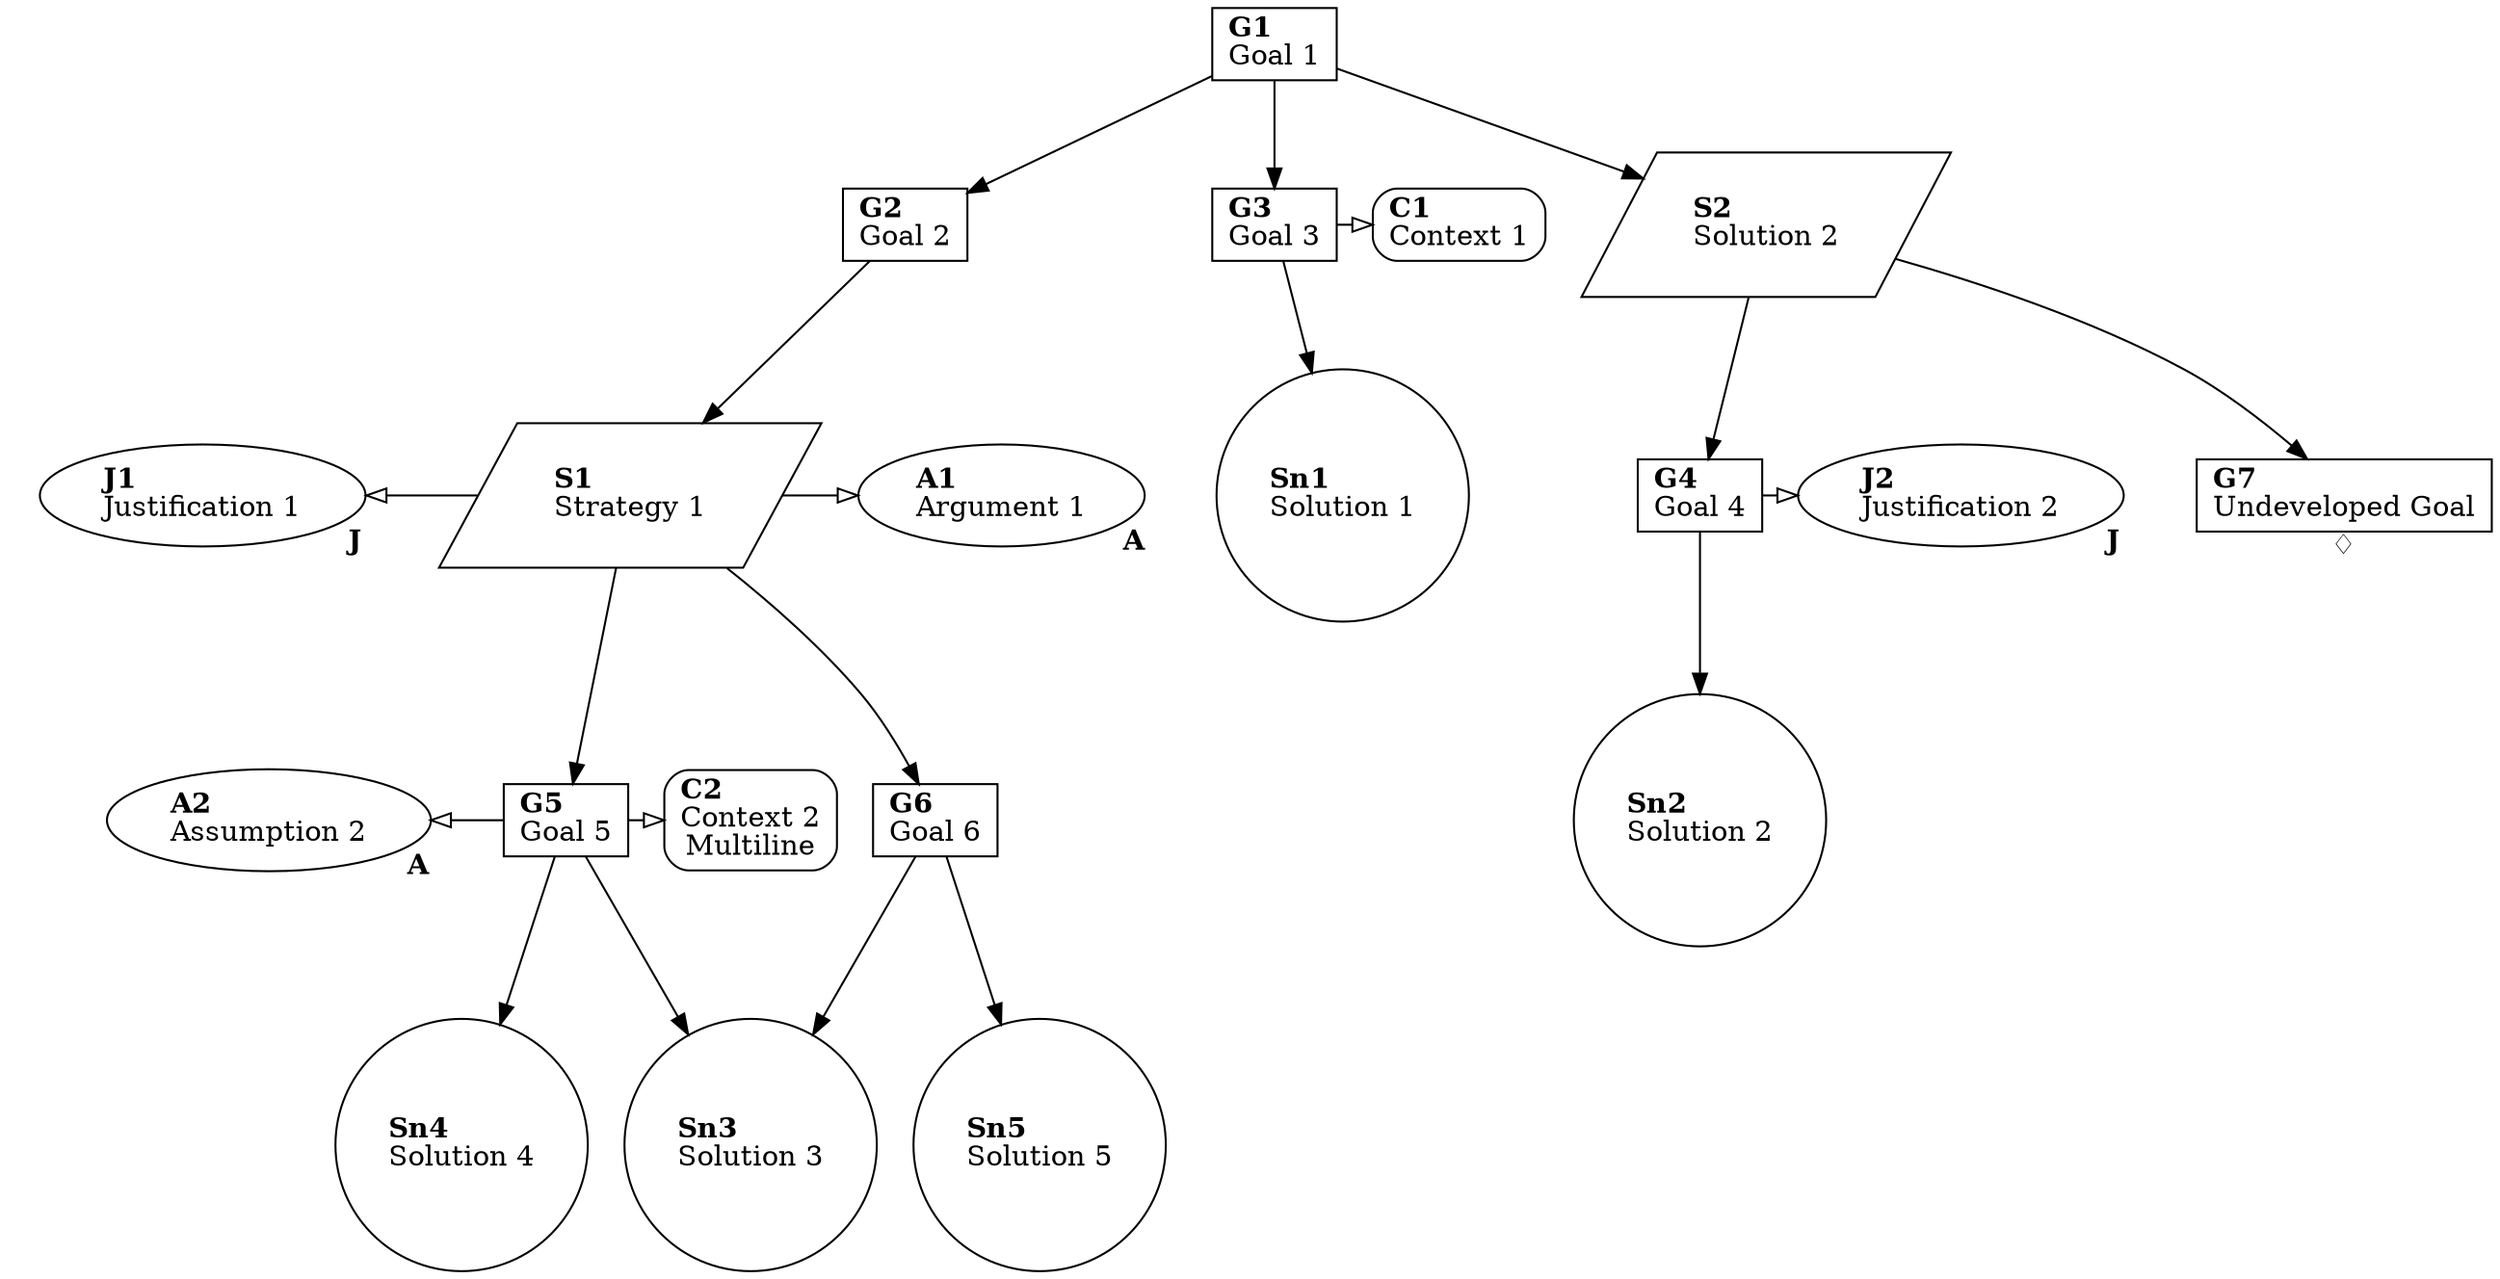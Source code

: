 ## {"A1": GsnNode { text: "Argument 1", in_context_of: None, supported_by: None, url: None, undeveloped: None }, "A2": GsnNode { text: "Assumption 2", in_context_of: None, supported_by: None, url: None, undeveloped: None }, "C1": GsnNode { text: "Context 1", in_context_of: None, supported_by: None, url: None, undeveloped: None }, "C2": GsnNode { text: "Context 2\nMultiline\n", in_context_of: None, supported_by: None, url: None, undeveloped: None }, "G1": GsnNode { text: "Goal 1", in_context_of: None, supported_by: Some(["G2", "G3", "S2"]), url: None, undeveloped: None }, "G2": GsnNode { text: "Goal 2", in_context_of: None, supported_by: Some(["S1"]), url: None, undeveloped: None }, "G3": GsnNode { text: "Goal 3", in_context_of: Some(["C1"]), supported_by: Some(["Sn1"]), url: None, undeveloped: None }, "G4": GsnNode { text: "Goal 4", in_context_of: Some(["J2"]), supported_by: Some(["Sn2"]), url: None, undeveloped: None }, "G5": GsnNode { text: "Goal 5", in_context_of: Some(["C2", "A2"]), supported_by: Some(["Sn3", "Sn4"]), url: None, undeveloped: None }, "G6": GsnNode { text: "Goal 6", in_context_of: None, supported_by: Some(["Sn3", "Sn5"]), url: None, undeveloped: None }, "G7": GsnNode { text: "Undeveloped Goal", in_context_of: None, supported_by: None, url: None, undeveloped: Some(true) }, "J1": GsnNode { text: "Justification 1", in_context_of: None, supported_by: None, url: None, undeveloped: None }, "J2": GsnNode { text: "Justification 2", in_context_of: None, supported_by: None, url: None, undeveloped: None }, "S1": GsnNode { text: "Strategy 1", in_context_of: Some(["A1", "J1"]), supported_by: Some(["G5", "G6"]), url: None, undeveloped: None }, "S2": GsnNode { text: "Solution 2", in_context_of: None, supported_by: Some(["G4", "G7"]), url: None, undeveloped: None }, "Sn1": GsnNode { text: "Solution 1", in_context_of: None, supported_by: None, url: Some("https://github.com/jonasthewolf/gsn2x"), undeveloped: None }, "Sn2": GsnNode { text: "Solution 2", in_context_of: None, supported_by: None, url: None, undeveloped: None }, "Sn3": GsnNode { text: "Solution 3", in_context_of: None, supported_by: None, url: None, undeveloped: None }, "Sn4": GsnNode { text: "Solution 4", in_context_of: None, supported_by: None, url: None, undeveloped: None }, "Sn5": GsnNode { text: "Solution 5", in_context_of: None, supported_by: None, url: None, undeveloped: None }}


digraph "example.gsn.yaml" {

  ## Elements
  "A1" [shape="oval", label=<<B>A1</B><BR align="left"/>Argument 1>];
  "A1":e -> "A1":e [headlabel=< <B>A</B> >, labeldistance=2.5, penwidth=0, arrowhead=none];
  "A2" [shape="oval", label=<<B>A2</B><BR align="left"/>Assumption 2>];
  "A2":e -> "A2":e [headlabel=< <B>A</B> >, labeldistance=2.5, penwidth=0, arrowhead=none];
  "C1" [shape="box", style="rounded", label=<<B>C1</B><BR align="left"/>Context 1>];
  "C2" [shape="box", style="rounded", label=<<B>C2</B><BR align="left"/>Context 2<BR align="left"/>Multiline>];
  "G1" [shape="box", label=<<B>G1</B><BR align="left"/>Goal 1>];
  "G2" [shape="box", label=<<B>G2</B><BR align="left"/>Goal 2>];
  "G3" [shape="box", label=<<B>G3</B><BR align="left"/>Goal 3>];
  "G4" [shape="box", label=<<B>G4</B><BR align="left"/>Goal 4>];
  "G5" [shape="box", label=<<B>G5</B><BR align="left"/>Goal 5>];
  "G6" [shape="box", label=<<B>G6</B><BR align="left"/>Goal 6>];
  "G7" [shape="box", label=<<B>G7</B><BR align="left"/>Undeveloped Goal>];
  "G7":s -> "G7":s [taillabel=<<br/><b>&#9826;</b>>,color=transparent,arrowhead=none,labeldistance=0.1]
  "J1" [shape="oval", label=<<B>J1</B><BR align="left"/>Justification 1>];
  "J1":e -> "J1":e [headlabel=< <B>J</B> >, labeldistance=2.5, penwidth=0, arrowhead=none];
  "J2" [shape="oval", label=<<B>J2</B><BR align="left"/>Justification 2>];
  "J2":e -> "J2":e [headlabel=< <B>J</B> >, labeldistance=2.5, penwidth=0, arrowhead=none];
  "S1" [shape="parallelogram", label=<<B>S1</B><BR align="left"/>Strategy 1>];
  "S2" [shape="parallelogram", label=<<B>S2</B><BR align="left"/>Solution 2>];
  "Sn1" [shape="circle", URL="https://github.com/jonasthewolf/gsn2x", label=<<B>Sn1</B><BR align="left"/>Solution 1>];
  "Sn2" [shape="circle", label=<<B>Sn2</B><BR align="left"/>Solution 2>];
  "Sn3" [shape="circle", label=<<B>Sn3</B><BR align="left"/>Solution 3>];
  "Sn4" [shape="circle", label=<<B>Sn4</B><BR align="left"/>Solution 4>];
  "Sn5" [shape="circle", label=<<B>Sn5</B><BR align="left"/>Solution 5>];

  ## Relations
  "G1" -> "G2";
  "G1" -> "G3";
  "G1" -> "S2";
  "G2" -> "S1";
  "G3" -> "Sn1";
  subgraph cluster7 {
    graph[peripheries=0];
    {
      rank = same;
      "G3" -> "C1" [arrowhead=empty];
    }
  }
  "G4" -> "Sn2";
  subgraph cluster8 {
    graph[peripheries=0];
    {
      rank = same;
      "G4" -> "J2" [arrowhead=empty];
    }
  }
  "G5" -> "Sn3";
  "G5" -> "Sn4";
  subgraph cluster9 {
    graph[peripheries=0];
    {
      rank = same;
      "G5" -> "C2" [arrowhead=empty];
      "A2" -> "G5" [dir=back, arrowtail=empty];
    }
  }
  "G6" -> "Sn3";
  "G6" -> "Sn5";
  "S1" -> "G5";
  "S1" -> "G6";
  subgraph cluster14 {
    graph[peripheries=0];
    {
      rank = same;
      "S1" -> "A1" [arrowhead=empty];
      "J1" -> "S1" [dir=back, arrowtail=empty];
    }
  }
  "S2" -> "G4";
  "S2" -> "G7";
}


